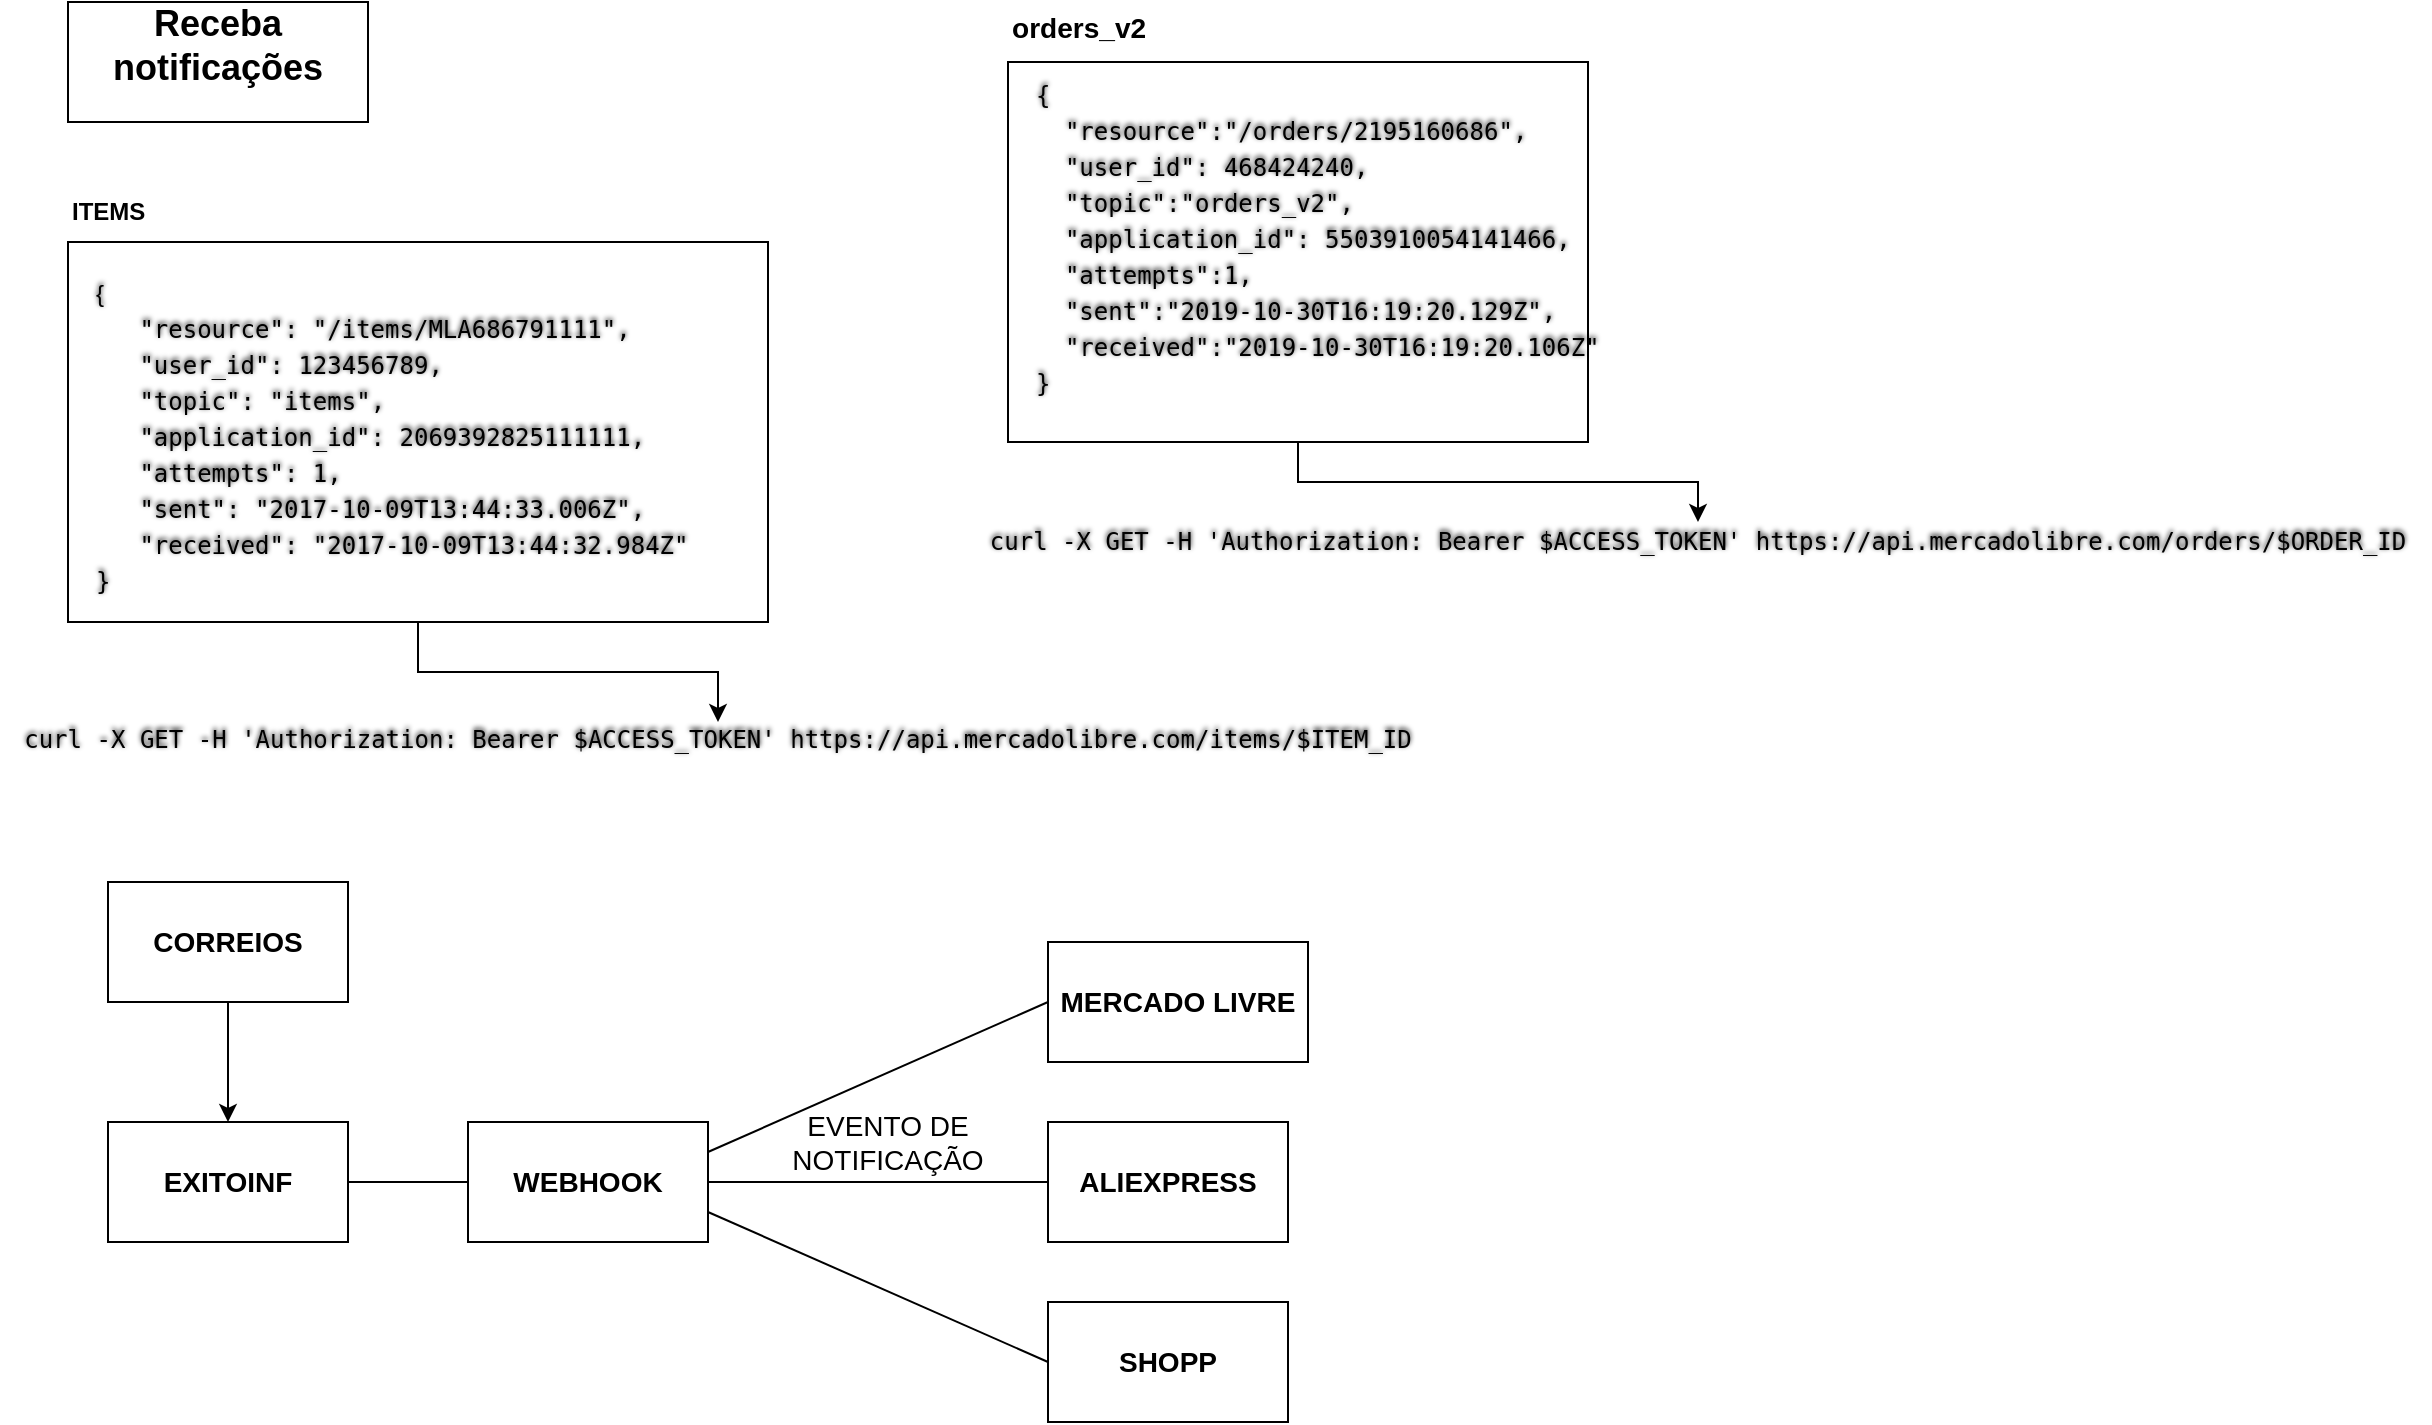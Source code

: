 <mxfile version="17.4.2" type="github"><diagram id="QY8hSy0JVgbYP2YThuza" name="Page-1"><mxGraphModel dx="1689" dy="450" grid="1" gridSize="10" guides="1" tooltips="1" connect="1" arrows="1" fold="1" page="1" pageScale="1" pageWidth="827" pageHeight="1169" math="0" shadow="0"><root><mxCell id="0"/><mxCell id="1" parent="0"/><mxCell id="JlKcYGilHKLKj-nciFxg-1" value="&lt;h2 style=&quot;box-sizing: border-box ; margin-top: -65px ; padding-top: 65px&quot;&gt;Receba notificações&lt;/h2&gt;" style="rounded=0;whiteSpace=wrap;html=1;" parent="1" vertex="1"><mxGeometry x="-780" width="150" height="60" as="geometry"/></mxCell><mxCell id="JlKcYGilHKLKj-nciFxg-7" style="edgeStyle=orthogonalEdgeStyle;rounded=0;orthogonalLoop=1;jettySize=auto;html=1;exitX=0.5;exitY=1;exitDx=0;exitDy=0;entryX=0.5;entryY=0;entryDx=0;entryDy=0;" parent="1" source="JlKcYGilHKLKj-nciFxg-2" target="JlKcYGilHKLKj-nciFxg-5" edge="1"><mxGeometry relative="1" as="geometry"/></mxCell><mxCell id="JlKcYGilHKLKj-nciFxg-2" value="&lt;pre class=&quot; details__code-terminal-json language-javascript&quot; style=&quot;box-sizing: border-box ; max-width: 100% ; overflow: auto ; margin-top: 16px ; margin-bottom: 30px ; max-height: 450px ; overflow-wrap: normal ; border-radius: 3px ; line-height: 1.5 ; text-shadow: rgb(0 , 0 , 0) 0px -0.1em 0.2em ; word-break: normal ; padding: 1em&quot;&gt;&lt;div&gt;&lt;br&gt;&lt;/div&gt;&lt;div&gt;&lt;span style=&quot;font-family: &amp;#34;helvetica&amp;#34; ; white-space: normal&quot;&gt;{&lt;/span&gt;&lt;/div&gt;&lt;span style=&quot;background-image: none ; box-sizing: border-box ; border-radius: 3px ; line-height: 1.5 ; text-shadow: rgb(0 , 0 , 0) 0px -0.1em 0.2em&quot;&gt;   &lt;/span&gt;&lt;span class=&quot;token string&quot; style=&quot;background-image: none ; box-sizing: border-box ; overflow-wrap: normal ; border-radius: 3px ; line-height: 1.5 ; text-shadow: rgb(0 , 0 , 0) 0px -0.1em 0.2em ; word-break: normal&quot;&gt;&quot;resource&quot;&lt;/span&gt;&lt;span class=&quot;token punctuation&quot; style=&quot;background-image: none ; box-sizing: border-box ; overflow-wrap: normal ; border-radius: 3px ; line-height: 1.5 ; text-shadow: rgb(0 , 0 , 0) 0px -0.1em 0.2em ; word-break: normal&quot;&gt;:&lt;/span&gt;&lt;span style=&quot;background-image: none ; box-sizing: border-box ; border-radius: 3px ; line-height: 1.5 ; text-shadow: rgb(0 , 0 , 0) 0px -0.1em 0.2em&quot;&gt; &lt;/span&gt;&lt;span class=&quot;token string&quot; style=&quot;background-image: none ; box-sizing: border-box ; overflow-wrap: normal ; border-radius: 3px ; line-height: 1.5 ; text-shadow: rgb(0 , 0 , 0) 0px -0.1em 0.2em ; word-break: normal&quot;&gt;&quot;/items/MLA686791111&quot;&lt;/span&gt;&lt;span class=&quot;token punctuation&quot; style=&quot;background-image: none ; box-sizing: border-box ; overflow-wrap: normal ; border-radius: 3px ; line-height: 1.5 ; text-shadow: rgb(0 , 0 , 0) 0px -0.1em 0.2em ; word-break: normal&quot;&gt;,&lt;/span&gt;&lt;span style=&quot;background-image: none ; box-sizing: border-box ; border-radius: 3px ; line-height: 1.5 ; text-shadow: rgb(0 , 0 , 0) 0px -0.1em 0.2em&quot;&gt;&lt;br&gt;   &lt;/span&gt;&lt;span class=&quot;token string&quot; style=&quot;background-image: none ; box-sizing: border-box ; overflow-wrap: normal ; border-radius: 3px ; line-height: 1.5 ; text-shadow: rgb(0 , 0 , 0) 0px -0.1em 0.2em ; word-break: normal&quot;&gt;&quot;user_id&quot;&lt;/span&gt;&lt;span class=&quot;token punctuation&quot; style=&quot;background-image: none ; box-sizing: border-box ; overflow-wrap: normal ; border-radius: 3px ; line-height: 1.5 ; text-shadow: rgb(0 , 0 , 0) 0px -0.1em 0.2em ; word-break: normal&quot;&gt;:&lt;/span&gt;&lt;span style=&quot;background-image: none ; box-sizing: border-box ; border-radius: 3px ; line-height: 1.5 ; text-shadow: rgb(0 , 0 , 0) 0px -0.1em 0.2em&quot;&gt; &lt;/span&gt;&lt;span class=&quot;token number&quot; style=&quot;background-image: none ; box-sizing: border-box ; overflow-wrap: normal ; border-radius: 3px ; line-height: 1.5 ; text-shadow: rgb(0 , 0 , 0) 0px -0.1em 0.2em ; word-break: normal&quot;&gt;123456789&lt;/span&gt;&lt;span class=&quot;token punctuation&quot; style=&quot;background-image: none ; box-sizing: border-box ; overflow-wrap: normal ; border-radius: 3px ; line-height: 1.5 ; text-shadow: rgb(0 , 0 , 0) 0px -0.1em 0.2em ; word-break: normal&quot;&gt;,&lt;/span&gt;&lt;span style=&quot;background-image: none ; box-sizing: border-box ; border-radius: 3px ; line-height: 1.5 ; text-shadow: rgb(0 , 0 , 0) 0px -0.1em 0.2em&quot;&gt;&lt;br&gt;   &lt;/span&gt;&lt;span class=&quot;token string&quot; style=&quot;background-image: none ; box-sizing: border-box ; overflow-wrap: normal ; border-radius: 3px ; line-height: 1.5 ; text-shadow: rgb(0 , 0 , 0) 0px -0.1em 0.2em ; word-break: normal&quot;&gt;&quot;topic&quot;&lt;/span&gt;&lt;span class=&quot;token punctuation&quot; style=&quot;background-image: none ; box-sizing: border-box ; overflow-wrap: normal ; border-radius: 3px ; line-height: 1.5 ; text-shadow: rgb(0 , 0 , 0) 0px -0.1em 0.2em ; word-break: normal&quot;&gt;:&lt;/span&gt;&lt;span style=&quot;background-image: none ; box-sizing: border-box ; border-radius: 3px ; line-height: 1.5 ; text-shadow: rgb(0 , 0 , 0) 0px -0.1em 0.2em&quot;&gt; &lt;/span&gt;&lt;span class=&quot;token string&quot; style=&quot;background-image: none ; box-sizing: border-box ; overflow-wrap: normal ; border-radius: 3px ; line-height: 1.5 ; text-shadow: rgb(0 , 0 , 0) 0px -0.1em 0.2em ; word-break: normal&quot;&gt;&quot;items&quot;&lt;/span&gt;&lt;span class=&quot;token punctuation&quot; style=&quot;background-image: none ; box-sizing: border-box ; overflow-wrap: normal ; border-radius: 3px ; line-height: 1.5 ; text-shadow: rgb(0 , 0 , 0) 0px -0.1em 0.2em ; word-break: normal&quot;&gt;,&lt;/span&gt;&lt;span style=&quot;background-image: none ; box-sizing: border-box ; border-radius: 3px ; line-height: 1.5 ; text-shadow: rgb(0 , 0 , 0) 0px -0.1em 0.2em&quot;&gt;&lt;br&gt;   &lt;/span&gt;&lt;span class=&quot;token string&quot; style=&quot;background-image: none ; box-sizing: border-box ; overflow-wrap: normal ; border-radius: 3px ; line-height: 1.5 ; text-shadow: rgb(0 , 0 , 0) 0px -0.1em 0.2em ; word-break: normal&quot;&gt;&quot;application_id&quot;&lt;/span&gt;&lt;span class=&quot;token punctuation&quot; style=&quot;background-image: none ; box-sizing: border-box ; overflow-wrap: normal ; border-radius: 3px ; line-height: 1.5 ; text-shadow: rgb(0 , 0 , 0) 0px -0.1em 0.2em ; word-break: normal&quot;&gt;:&lt;/span&gt;&lt;span style=&quot;background-image: none ; box-sizing: border-box ; border-radius: 3px ; line-height: 1.5 ; text-shadow: rgb(0 , 0 , 0) 0px -0.1em 0.2em&quot;&gt; &lt;/span&gt;&lt;span class=&quot;token number&quot; style=&quot;background-image: none ; box-sizing: border-box ; overflow-wrap: normal ; border-radius: 3px ; line-height: 1.5 ; text-shadow: rgb(0 , 0 , 0) 0px -0.1em 0.2em ; word-break: normal&quot;&gt;2069392825111111&lt;/span&gt;&lt;span class=&quot;token punctuation&quot; style=&quot;background-image: none ; box-sizing: border-box ; overflow-wrap: normal ; border-radius: 3px ; line-height: 1.5 ; text-shadow: rgb(0 , 0 , 0) 0px -0.1em 0.2em ; word-break: normal&quot;&gt;,&lt;/span&gt;&lt;span style=&quot;background-image: none ; box-sizing: border-box ; border-radius: 3px ; line-height: 1.5 ; text-shadow: rgb(0 , 0 , 0) 0px -0.1em 0.2em&quot;&gt;&lt;br&gt;   &lt;/span&gt;&lt;span class=&quot;token string&quot; style=&quot;background-image: none ; box-sizing: border-box ; overflow-wrap: normal ; border-radius: 3px ; line-height: 1.5 ; text-shadow: rgb(0 , 0 , 0) 0px -0.1em 0.2em ; word-break: normal&quot;&gt;&quot;attempts&quot;&lt;/span&gt;&lt;span class=&quot;token punctuation&quot; style=&quot;background-image: none ; box-sizing: border-box ; overflow-wrap: normal ; border-radius: 3px ; line-height: 1.5 ; text-shadow: rgb(0 , 0 , 0) 0px -0.1em 0.2em ; word-break: normal&quot;&gt;:&lt;/span&gt;&lt;span style=&quot;background-image: none ; box-sizing: border-box ; border-radius: 3px ; line-height: 1.5 ; text-shadow: rgb(0 , 0 , 0) 0px -0.1em 0.2em&quot;&gt; &lt;/span&gt;&lt;span class=&quot;token number&quot; style=&quot;background-image: none ; box-sizing: border-box ; overflow-wrap: normal ; border-radius: 3px ; line-height: 1.5 ; text-shadow: rgb(0 , 0 , 0) 0px -0.1em 0.2em ; word-break: normal&quot;&gt;1&lt;/span&gt;&lt;span class=&quot;token punctuation&quot; style=&quot;background-image: none ; box-sizing: border-box ; overflow-wrap: normal ; border-radius: 3px ; line-height: 1.5 ; text-shadow: rgb(0 , 0 , 0) 0px -0.1em 0.2em ; word-break: normal&quot;&gt;,&lt;/span&gt;&lt;span style=&quot;background-image: none ; box-sizing: border-box ; border-radius: 3px ; line-height: 1.5 ; text-shadow: rgb(0 , 0 , 0) 0px -0.1em 0.2em&quot;&gt;&lt;br&gt;   &lt;/span&gt;&lt;span class=&quot;token string&quot; style=&quot;background-image: none ; box-sizing: border-box ; overflow-wrap: normal ; border-radius: 3px ; line-height: 1.5 ; text-shadow: rgb(0 , 0 , 0) 0px -0.1em 0.2em ; word-break: normal&quot;&gt;&quot;sent&quot;&lt;/span&gt;&lt;span class=&quot;token punctuation&quot; style=&quot;background-image: none ; box-sizing: border-box ; overflow-wrap: normal ; border-radius: 3px ; line-height: 1.5 ; text-shadow: rgb(0 , 0 , 0) 0px -0.1em 0.2em ; word-break: normal&quot;&gt;:&lt;/span&gt;&lt;span style=&quot;background-image: none ; box-sizing: border-box ; border-radius: 3px ; line-height: 1.5 ; text-shadow: rgb(0 , 0 , 0) 0px -0.1em 0.2em&quot;&gt; &lt;/span&gt;&lt;span class=&quot;token string&quot; style=&quot;background-image: none ; box-sizing: border-box ; overflow-wrap: normal ; border-radius: 3px ; line-height: 1.5 ; text-shadow: rgb(0 , 0 , 0) 0px -0.1em 0.2em ; word-break: normal&quot;&gt;&quot;2017-10-09T13:44:33.006Z&quot;&lt;/span&gt;&lt;span class=&quot;token punctuation&quot; style=&quot;background-image: none ; box-sizing: border-box ; overflow-wrap: normal ; border-radius: 3px ; line-height: 1.5 ; text-shadow: rgb(0 , 0 , 0) 0px -0.1em 0.2em ; word-break: normal&quot;&gt;,&lt;/span&gt;&lt;span style=&quot;background-image: none ; box-sizing: border-box ; border-radius: 3px ; line-height: 1.5 ; text-shadow: rgb(0 , 0 , 0) 0px -0.1em 0.2em&quot;&gt;&lt;br&gt;   &lt;/span&gt;&lt;span class=&quot;token string&quot; style=&quot;background-image: none ; box-sizing: border-box ; overflow-wrap: normal ; border-radius: 3px ; line-height: 1.5 ; text-shadow: rgb(0 , 0 , 0) 0px -0.1em 0.2em ; word-break: normal&quot;&gt;&quot;received&quot;&lt;/span&gt;&lt;span class=&quot;token punctuation&quot; style=&quot;background-image: none ; box-sizing: border-box ; overflow-wrap: normal ; border-radius: 3px ; line-height: 1.5 ; text-shadow: rgb(0 , 0 , 0) 0px -0.1em 0.2em ; word-break: normal&quot;&gt;:&lt;/span&gt;&lt;span style=&quot;background-image: none ; box-sizing: border-box ; border-radius: 3px ; line-height: 1.5 ; text-shadow: rgb(0 , 0 , 0) 0px -0.1em 0.2em&quot;&gt; &lt;/span&gt;&lt;span class=&quot;token string&quot; style=&quot;background-image: none ; box-sizing: border-box ; overflow-wrap: normal ; border-radius: 3px ; line-height: 1.5 ; text-shadow: rgb(0 , 0 , 0) 0px -0.1em 0.2em ; word-break: normal&quot;&gt;&quot;2017-10-09T13:44:32.984Z&quot;&lt;/span&gt;&lt;span style=&quot;background-image: none ; box-sizing: border-box ; border-radius: 3px ; line-height: 1.5 ; text-shadow: rgb(0 , 0 , 0) 0px -0.1em 0.2em&quot;&gt;&lt;br&gt;&lt;/span&gt;&lt;span class=&quot;token punctuation&quot; style=&quot;background-image: none ; box-sizing: border-box ; overflow-wrap: normal ; border-radius: 3px ; line-height: 1.5 ; text-shadow: rgb(0 , 0 , 0) 0px -0.1em 0.2em ; word-break: normal&quot;&gt;}&lt;/span&gt;&lt;/pre&gt;" style="rounded=0;whiteSpace=wrap;html=1;align=left;" parent="1" vertex="1"><mxGeometry x="-780" y="120" width="350" height="190" as="geometry"/></mxCell><mxCell id="JlKcYGilHKLKj-nciFxg-5" value="&lt;pre class=&quot; details__code-terminal-json language-javascript&quot; style=&quot;box-sizing: border-box ; max-width: 100% ; overflow: auto ; margin-top: 16px ; margin-bottom: 30px ; max-height: 450px ; overflow-wrap: normal ; border-radius: 3px ; line-height: 1.5 ; text-shadow: rgb(0 , 0 , 0) 0px -0.1em 0.2em ; word-break: normal ; padding: 1em&quot;&gt;&lt;span style=&quot;background-image: none ; box-sizing: border-box ; border-radius: 3px ; line-height: 1.5 ; text-shadow: rgb(0 , 0 , 0) 0px -0.1em 0.2em&quot;&gt;curl &lt;/span&gt;&lt;span class=&quot;token operator&quot; style=&quot;background-image: none ; box-sizing: border-box ; overflow-wrap: normal ; border-radius: 3px ; line-height: 1.5 ; text-shadow: rgb(0 , 0 , 0) 0px -0.1em 0.2em ; word-break: normal&quot;&gt;-&lt;/span&gt;&lt;span class=&quot;token constant&quot; style=&quot;background-image: none ; box-sizing: border-box ; overflow-wrap: normal ; border-radius: 3px ; line-height: 1.5 ; text-shadow: rgb(0 , 0 , 0) 0px -0.1em 0.2em ; word-break: normal&quot;&gt;X&lt;/span&gt;&lt;span style=&quot;background-image: none ; box-sizing: border-box ; border-radius: 3px ; line-height: 1.5 ; text-shadow: rgb(0 , 0 , 0) 0px -0.1em 0.2em&quot;&gt; &lt;/span&gt;&lt;span class=&quot;token constant&quot; style=&quot;background-image: none ; box-sizing: border-box ; overflow-wrap: normal ; border-radius: 3px ; line-height: 1.5 ; text-shadow: rgb(0 , 0 , 0) 0px -0.1em 0.2em ; word-break: normal&quot;&gt;GET&lt;/span&gt;&lt;span style=&quot;background-image: none ; box-sizing: border-box ; border-radius: 3px ; line-height: 1.5 ; text-shadow: rgb(0 , 0 , 0) 0px -0.1em 0.2em&quot;&gt; &lt;/span&gt;&lt;span class=&quot;token operator&quot; style=&quot;background-image: none ; box-sizing: border-box ; overflow-wrap: normal ; border-radius: 3px ; line-height: 1.5 ; text-shadow: rgb(0 , 0 , 0) 0px -0.1em 0.2em ; word-break: normal&quot;&gt;-&lt;/span&gt;&lt;span class=&quot;token constant&quot; style=&quot;background-image: none ; box-sizing: border-box ; overflow-wrap: normal ; border-radius: 3px ; line-height: 1.5 ; text-shadow: rgb(0 , 0 , 0) 0px -0.1em 0.2em ; word-break: normal&quot;&gt;H&lt;/span&gt;&lt;span style=&quot;background-image: none ; box-sizing: border-box ; border-radius: 3px ; line-height: 1.5 ; text-shadow: rgb(0 , 0 , 0) 0px -0.1em 0.2em&quot;&gt; &lt;/span&gt;&lt;span class=&quot;token string&quot; style=&quot;background-image: none ; box-sizing: border-box ; overflow-wrap: normal ; border-radius: 3px ; line-height: 1.5 ; text-shadow: rgb(0 , 0 , 0) 0px -0.1em 0.2em ; word-break: normal&quot;&gt;'Authorization: Bearer $ACCESS_TOKEN'&lt;/span&gt;&lt;span style=&quot;background-image: none ; box-sizing: border-box ; border-radius: 3px ; line-height: 1.5 ; text-shadow: rgb(0 , 0 , 0) 0px -0.1em 0.2em&quot;&gt; https&lt;/span&gt;&lt;span class=&quot;token punctuation&quot; style=&quot;background-image: none ; box-sizing: border-box ; overflow-wrap: normal ; border-radius: 3px ; line-height: 1.5 ; text-shadow: rgb(0 , 0 , 0) 0px -0.1em 0.2em ; word-break: normal&quot;&gt;:&lt;/span&gt;&lt;span class=&quot;token operator&quot; style=&quot;background-image: none ; box-sizing: border-box ; overflow-wrap: normal ; border-radius: 3px ; line-height: 1.5 ; text-shadow: rgb(0 , 0 , 0) 0px -0.1em 0.2em ; word-break: normal&quot;&gt;/&lt;/span&gt;&lt;span class=&quot;token operator&quot; style=&quot;background-image: none ; box-sizing: border-box ; overflow-wrap: normal ; border-radius: 3px ; line-height: 1.5 ; text-shadow: rgb(0 , 0 , 0) 0px -0.1em 0.2em ; word-break: normal&quot;&gt;/&lt;/span&gt;&lt;span style=&quot;background-image: none ; box-sizing: border-box ; border-radius: 3px ; line-height: 1.5 ; text-shadow: rgb(0 , 0 , 0) 0px -0.1em 0.2em&quot;&gt;api&lt;/span&gt;&lt;span class=&quot;token punctuation&quot; style=&quot;background-image: none ; box-sizing: border-box ; overflow-wrap: normal ; border-radius: 3px ; line-height: 1.5 ; text-shadow: rgb(0 , 0 , 0) 0px -0.1em 0.2em ; word-break: normal&quot;&gt;.&lt;/span&gt;&lt;span style=&quot;background-image: none ; box-sizing: border-box ; border-radius: 3px ; line-height: 1.5 ; text-shadow: rgb(0 , 0 , 0) 0px -0.1em 0.2em&quot;&gt;mercadolibre&lt;/span&gt;&lt;span class=&quot;token punctuation&quot; style=&quot;background-image: none ; box-sizing: border-box ; overflow-wrap: normal ; border-radius: 3px ; line-height: 1.5 ; text-shadow: rgb(0 , 0 , 0) 0px -0.1em 0.2em ; word-break: normal&quot;&gt;.&lt;/span&gt;&lt;span style=&quot;background-image: none ; box-sizing: border-box ; border-radius: 3px ; line-height: 1.5 ; text-shadow: rgb(0 , 0 , 0) 0px -0.1em 0.2em&quot;&gt;com&lt;/span&gt;&lt;span class=&quot;token operator&quot; style=&quot;background-image: none ; box-sizing: border-box ; overflow-wrap: normal ; border-radius: 3px ; line-height: 1.5 ; text-shadow: rgb(0 , 0 , 0) 0px -0.1em 0.2em ; word-break: normal&quot;&gt;/&lt;/span&gt;&lt;span style=&quot;background-image: none ; box-sizing: border-box ; border-radius: 3px ; line-height: 1.5 ; text-shadow: rgb(0 , 0 , 0) 0px -0.1em 0.2em&quot;&gt;items&lt;/span&gt;&lt;span class=&quot;token operator&quot; style=&quot;background-image: none ; box-sizing: border-box ; overflow-wrap: normal ; border-radius: 3px ; line-height: 1.5 ; text-shadow: rgb(0 , 0 , 0) 0px -0.1em 0.2em ; word-break: normal&quot;&gt;/&lt;/span&gt;&lt;span style=&quot;background-image: none ; box-sizing: border-box ; border-radius: 3px ; line-height: 1.5 ; text-shadow: rgb(0 , 0 , 0) 0px -0.1em 0.2em&quot;&gt;$&lt;/span&gt;&lt;span class=&quot;token constant&quot; style=&quot;background-image: none ; box-sizing: border-box ; overflow-wrap: normal ; border-radius: 3px ; line-height: 1.5 ; text-shadow: rgb(0 , 0 , 0) 0px -0.1em 0.2em ; word-break: normal&quot;&gt;ITEM_ID&lt;/span&gt;&lt;/pre&gt;" style="text;html=1;strokeColor=none;fillColor=none;align=center;verticalAlign=middle;whiteSpace=wrap;rounded=0;" parent="1" vertex="1"><mxGeometry x="-780" y="360" width="650" height="30" as="geometry"/></mxCell><mxCell id="JlKcYGilHKLKj-nciFxg-12" style="edgeStyle=orthogonalEdgeStyle;rounded=0;orthogonalLoop=1;jettySize=auto;html=1;exitX=0.5;exitY=1;exitDx=0;exitDy=0;entryX=0.5;entryY=0;entryDx=0;entryDy=0;" parent="1" source="JlKcYGilHKLKj-nciFxg-8" target="JlKcYGilHKLKj-nciFxg-11" edge="1"><mxGeometry relative="1" as="geometry"/></mxCell><mxCell id="JlKcYGilHKLKj-nciFxg-8" value="&lt;pre class=&quot; details__code-terminal-json language-javascript&quot; style=&quot;box-sizing: border-box ; max-width: 100% ; overflow: auto ; margin-top: 16px ; margin-bottom: 30px ; max-height: 450px ; overflow-wrap: normal ; border-radius: 3px ; line-height: 1.5 ; text-shadow: rgb(0 , 0 , 0) 0px -0.1em 0.2em ; word-break: normal ; padding: 1em&quot;&gt;&lt;span class=&quot;token punctuation&quot; style=&quot;background-image: none ; box-sizing: border-box ; overflow-wrap: normal ; border-radius: 3px ; line-height: 1.5 ; text-shadow: rgb(0 , 0 , 0) 0px -0.1em 0.2em ; word-break: normal&quot;&gt;{&lt;/span&gt;&lt;span style=&quot;background-image: none ; box-sizing: border-box ; border-radius: 3px ; line-height: 1.5 ; text-shadow: rgb(0 , 0 , 0) 0px -0.1em 0.2em&quot;&gt;&lt;br/&gt;  &lt;/span&gt;&lt;span class=&quot;token string&quot; style=&quot;background-image: none ; box-sizing: border-box ; overflow-wrap: normal ; border-radius: 3px ; line-height: 1.5 ; text-shadow: rgb(0 , 0 , 0) 0px -0.1em 0.2em ; word-break: normal&quot;&gt;&quot;resource&quot;&lt;/span&gt;&lt;span class=&quot;token punctuation&quot; style=&quot;background-image: none ; box-sizing: border-box ; overflow-wrap: normal ; border-radius: 3px ; line-height: 1.5 ; text-shadow: rgb(0 , 0 , 0) 0px -0.1em 0.2em ; word-break: normal&quot;&gt;:&lt;/span&gt;&lt;span class=&quot;token string&quot; style=&quot;background-image: none ; box-sizing: border-box ; overflow-wrap: normal ; border-radius: 3px ; line-height: 1.5 ; text-shadow: rgb(0 , 0 , 0) 0px -0.1em 0.2em ; word-break: normal&quot;&gt;&quot;/orders/2195160686&quot;&lt;/span&gt;&lt;span class=&quot;token punctuation&quot; style=&quot;background-image: none ; box-sizing: border-box ; overflow-wrap: normal ; border-radius: 3px ; line-height: 1.5 ; text-shadow: rgb(0 , 0 , 0) 0px -0.1em 0.2em ; word-break: normal&quot;&gt;,&lt;/span&gt;&lt;span style=&quot;background-image: none ; box-sizing: border-box ; border-radius: 3px ; line-height: 1.5 ; text-shadow: rgb(0 , 0 , 0) 0px -0.1em 0.2em&quot;&gt;&lt;br/&gt;  &lt;/span&gt;&lt;span class=&quot;token string&quot; style=&quot;background-image: none ; box-sizing: border-box ; overflow-wrap: normal ; border-radius: 3px ; line-height: 1.5 ; text-shadow: rgb(0 , 0 , 0) 0px -0.1em 0.2em ; word-break: normal&quot;&gt;&quot;user_id&quot;&lt;/span&gt;&lt;span class=&quot;token punctuation&quot; style=&quot;background-image: none ; box-sizing: border-box ; overflow-wrap: normal ; border-radius: 3px ; line-height: 1.5 ; text-shadow: rgb(0 , 0 , 0) 0px -0.1em 0.2em ; word-break: normal&quot;&gt;:&lt;/span&gt;&lt;span style=&quot;background-image: none ; box-sizing: border-box ; border-radius: 3px ; line-height: 1.5 ; text-shadow: rgb(0 , 0 , 0) 0px -0.1em 0.2em&quot;&gt; &lt;/span&gt;&lt;span class=&quot;token number&quot; style=&quot;background-image: none ; box-sizing: border-box ; overflow-wrap: normal ; border-radius: 3px ; line-height: 1.5 ; text-shadow: rgb(0 , 0 , 0) 0px -0.1em 0.2em ; word-break: normal&quot;&gt;468424240&lt;/span&gt;&lt;span class=&quot;token punctuation&quot; style=&quot;background-image: none ; box-sizing: border-box ; overflow-wrap: normal ; border-radius: 3px ; line-height: 1.5 ; text-shadow: rgb(0 , 0 , 0) 0px -0.1em 0.2em ; word-break: normal&quot;&gt;,&lt;/span&gt;&lt;span style=&quot;background-image: none ; box-sizing: border-box ; border-radius: 3px ; line-height: 1.5 ; text-shadow: rgb(0 , 0 , 0) 0px -0.1em 0.2em&quot;&gt;&lt;br/&gt;  &lt;/span&gt;&lt;span class=&quot;token string&quot; style=&quot;background-image: none ; box-sizing: border-box ; overflow-wrap: normal ; border-radius: 3px ; line-height: 1.5 ; text-shadow: rgb(0 , 0 , 0) 0px -0.1em 0.2em ; word-break: normal&quot;&gt;&quot;topic&quot;&lt;/span&gt;&lt;span class=&quot;token punctuation&quot; style=&quot;background-image: none ; box-sizing: border-box ; overflow-wrap: normal ; border-radius: 3px ; line-height: 1.5 ; text-shadow: rgb(0 , 0 , 0) 0px -0.1em 0.2em ; word-break: normal&quot;&gt;:&lt;/span&gt;&lt;span class=&quot;token string&quot; style=&quot;background-image: none ; box-sizing: border-box ; overflow-wrap: normal ; border-radius: 3px ; line-height: 1.5 ; text-shadow: rgb(0 , 0 , 0) 0px -0.1em 0.2em ; word-break: normal&quot;&gt;&quot;orders_v2&quot;&lt;/span&gt;&lt;span class=&quot;token punctuation&quot; style=&quot;background-image: none ; box-sizing: border-box ; overflow-wrap: normal ; border-radius: 3px ; line-height: 1.5 ; text-shadow: rgb(0 , 0 , 0) 0px -0.1em 0.2em ; word-break: normal&quot;&gt;,&lt;/span&gt;&lt;span style=&quot;background-image: none ; box-sizing: border-box ; border-radius: 3px ; line-height: 1.5 ; text-shadow: rgb(0 , 0 , 0) 0px -0.1em 0.2em&quot;&gt;&lt;br/&gt;  &lt;/span&gt;&lt;span class=&quot;token string&quot; style=&quot;background-image: none ; box-sizing: border-box ; overflow-wrap: normal ; border-radius: 3px ; line-height: 1.5 ; text-shadow: rgb(0 , 0 , 0) 0px -0.1em 0.2em ; word-break: normal&quot;&gt;&quot;application_id&quot;&lt;/span&gt;&lt;span class=&quot;token punctuation&quot; style=&quot;background-image: none ; box-sizing: border-box ; overflow-wrap: normal ; border-radius: 3px ; line-height: 1.5 ; text-shadow: rgb(0 , 0 , 0) 0px -0.1em 0.2em ; word-break: normal&quot;&gt;:&lt;/span&gt;&lt;span style=&quot;background-image: none ; box-sizing: border-box ; border-radius: 3px ; line-height: 1.5 ; text-shadow: rgb(0 , 0 , 0) 0px -0.1em 0.2em&quot;&gt; &lt;/span&gt;&lt;span class=&quot;token number&quot; style=&quot;background-image: none ; box-sizing: border-box ; overflow-wrap: normal ; border-radius: 3px ; line-height: 1.5 ; text-shadow: rgb(0 , 0 , 0) 0px -0.1em 0.2em ; word-break: normal&quot;&gt;5503910054141466&lt;/span&gt;&lt;span class=&quot;token punctuation&quot; style=&quot;background-image: none ; box-sizing: border-box ; overflow-wrap: normal ; border-radius: 3px ; line-height: 1.5 ; text-shadow: rgb(0 , 0 , 0) 0px -0.1em 0.2em ; word-break: normal&quot;&gt;,&lt;/span&gt;&lt;span style=&quot;background-image: none ; box-sizing: border-box ; border-radius: 3px ; line-height: 1.5 ; text-shadow: rgb(0 , 0 , 0) 0px -0.1em 0.2em&quot;&gt;&lt;br/&gt;  &lt;/span&gt;&lt;span class=&quot;token string&quot; style=&quot;background-image: none ; box-sizing: border-box ; overflow-wrap: normal ; border-radius: 3px ; line-height: 1.5 ; text-shadow: rgb(0 , 0 , 0) 0px -0.1em 0.2em ; word-break: normal&quot;&gt;&quot;attempts&quot;&lt;/span&gt;&lt;span class=&quot;token punctuation&quot; style=&quot;background-image: none ; box-sizing: border-box ; overflow-wrap: normal ; border-radius: 3px ; line-height: 1.5 ; text-shadow: rgb(0 , 0 , 0) 0px -0.1em 0.2em ; word-break: normal&quot;&gt;:&lt;/span&gt;&lt;span class=&quot;token number&quot; style=&quot;background-image: none ; box-sizing: border-box ; overflow-wrap: normal ; border-radius: 3px ; line-height: 1.5 ; text-shadow: rgb(0 , 0 , 0) 0px -0.1em 0.2em ; word-break: normal&quot;&gt;1&lt;/span&gt;&lt;span class=&quot;token punctuation&quot; style=&quot;background-image: none ; box-sizing: border-box ; overflow-wrap: normal ; border-radius: 3px ; line-height: 1.5 ; text-shadow: rgb(0 , 0 , 0) 0px -0.1em 0.2em ; word-break: normal&quot;&gt;,&lt;/span&gt;&lt;span style=&quot;background-image: none ; box-sizing: border-box ; border-radius: 3px ; line-height: 1.5 ; text-shadow: rgb(0 , 0 , 0) 0px -0.1em 0.2em&quot;&gt;&lt;br/&gt;  &lt;/span&gt;&lt;span class=&quot;token string&quot; style=&quot;background-image: none ; box-sizing: border-box ; overflow-wrap: normal ; border-radius: 3px ; line-height: 1.5 ; text-shadow: rgb(0 , 0 , 0) 0px -0.1em 0.2em ; word-break: normal&quot;&gt;&quot;sent&quot;&lt;/span&gt;&lt;span class=&quot;token punctuation&quot; style=&quot;background-image: none ; box-sizing: border-box ; overflow-wrap: normal ; border-radius: 3px ; line-height: 1.5 ; text-shadow: rgb(0 , 0 , 0) 0px -0.1em 0.2em ; word-break: normal&quot;&gt;:&lt;/span&gt;&lt;span class=&quot;token string&quot; style=&quot;background-image: none ; box-sizing: border-box ; overflow-wrap: normal ; border-radius: 3px ; line-height: 1.5 ; text-shadow: rgb(0 , 0 , 0) 0px -0.1em 0.2em ; word-break: normal&quot;&gt;&quot;2019-10-30T16:19:20.129Z&quot;&lt;/span&gt;&lt;span class=&quot;token punctuation&quot; style=&quot;background-image: none ; box-sizing: border-box ; overflow-wrap: normal ; border-radius: 3px ; line-height: 1.5 ; text-shadow: rgb(0 , 0 , 0) 0px -0.1em 0.2em ; word-break: normal&quot;&gt;,&lt;/span&gt;&lt;span style=&quot;background-image: none ; box-sizing: border-box ; border-radius: 3px ; line-height: 1.5 ; text-shadow: rgb(0 , 0 , 0) 0px -0.1em 0.2em&quot;&gt;&lt;br/&gt;  &lt;/span&gt;&lt;span class=&quot;token string&quot; style=&quot;background-image: none ; box-sizing: border-box ; overflow-wrap: normal ; border-radius: 3px ; line-height: 1.5 ; text-shadow: rgb(0 , 0 , 0) 0px -0.1em 0.2em ; word-break: normal&quot;&gt;&quot;received&quot;&lt;/span&gt;&lt;span class=&quot;token punctuation&quot; style=&quot;background-image: none ; box-sizing: border-box ; overflow-wrap: normal ; border-radius: 3px ; line-height: 1.5 ; text-shadow: rgb(0 , 0 , 0) 0px -0.1em 0.2em ; word-break: normal&quot;&gt;:&lt;/span&gt;&lt;span class=&quot;token string&quot; style=&quot;background-image: none ; box-sizing: border-box ; overflow-wrap: normal ; border-radius: 3px ; line-height: 1.5 ; text-shadow: rgb(0 , 0 , 0) 0px -0.1em 0.2em ; word-break: normal&quot;&gt;&quot;2019-10-30T16:19:20.106Z&quot;&lt;/span&gt;&lt;span style=&quot;background-image: none ; box-sizing: border-box ; border-radius: 3px ; line-height: 1.5 ; text-shadow: rgb(0 , 0 , 0) 0px -0.1em 0.2em&quot;&gt;&lt;br/&gt;&lt;/span&gt;&lt;span class=&quot;token punctuation&quot; style=&quot;background-image: none ; box-sizing: border-box ; overflow-wrap: normal ; border-radius: 3px ; line-height: 1.5 ; text-shadow: rgb(0 , 0 , 0) 0px -0.1em 0.2em ; word-break: normal&quot;&gt;}&lt;/span&gt;&lt;/pre&gt;" style="rounded=0;whiteSpace=wrap;html=1;align=left;" parent="1" vertex="1"><mxGeometry x="-310" y="30" width="290" height="190" as="geometry"/></mxCell><mxCell id="JlKcYGilHKLKj-nciFxg-9" value="&lt;h3 id=&quot;orders_v2&quot; style=&quot;box-sizing: border-box ; margin-top: -65px ; padding-top: 65px&quot;&gt;orders_v2&lt;/h3&gt;" style="text;html=1;strokeColor=none;fillColor=none;align=left;verticalAlign=middle;whiteSpace=wrap;rounded=0;" parent="1" vertex="1"><mxGeometry x="-310" y="10" width="80" height="20" as="geometry"/></mxCell><mxCell id="JlKcYGilHKLKj-nciFxg-10" value="&lt;span&gt;&lt;b&gt;ITEMS&lt;/b&gt;&lt;/span&gt;" style="text;html=1;strokeColor=none;fillColor=none;align=left;verticalAlign=middle;whiteSpace=wrap;rounded=0;" parent="1" vertex="1"><mxGeometry x="-780" y="90" width="60" height="30" as="geometry"/></mxCell><mxCell id="JlKcYGilHKLKj-nciFxg-11" value="&lt;pre class=&quot; details__code-terminal-json language-javascript&quot; style=&quot;text-align: left ; box-sizing: border-box ; max-width: 100% ; overflow: auto ; margin-top: 16px ; margin-bottom: 30px ; max-height: 450px ; overflow-wrap: normal ; border-radius: 3px ; line-height: 1.5 ; text-shadow: rgb(0 , 0 , 0) 0px -0.1em 0.2em ; word-break: normal ; padding: 1em&quot;&gt;&lt;span style=&quot;background-image: none ; box-sizing: border-box ; border-radius: 3px ; line-height: 1.5 ; text-shadow: rgb(0 , 0 , 0) 0px -0.1em 0.2em&quot;&gt;curl &lt;/span&gt;&lt;span class=&quot;token operator&quot; style=&quot;background-image: none ; box-sizing: border-box ; overflow-wrap: normal ; border-radius: 3px ; line-height: 1.5 ; text-shadow: rgb(0 , 0 , 0) 0px -0.1em 0.2em ; word-break: normal&quot;&gt;-&lt;/span&gt;&lt;span class=&quot;token constant&quot; style=&quot;background-image: none ; box-sizing: border-box ; overflow-wrap: normal ; border-radius: 3px ; line-height: 1.5 ; text-shadow: rgb(0 , 0 , 0) 0px -0.1em 0.2em ; word-break: normal&quot;&gt;X&lt;/span&gt;&lt;span style=&quot;background-image: none ; box-sizing: border-box ; border-radius: 3px ; line-height: 1.5 ; text-shadow: rgb(0 , 0 , 0) 0px -0.1em 0.2em&quot;&gt; &lt;/span&gt;&lt;span class=&quot;token constant&quot; style=&quot;background-image: none ; box-sizing: border-box ; overflow-wrap: normal ; border-radius: 3px ; line-height: 1.5 ; text-shadow: rgb(0 , 0 , 0) 0px -0.1em 0.2em ; word-break: normal&quot;&gt;GET&lt;/span&gt;&lt;span style=&quot;background-image: none ; box-sizing: border-box ; border-radius: 3px ; line-height: 1.5 ; text-shadow: rgb(0 , 0 , 0) 0px -0.1em 0.2em&quot;&gt; &lt;/span&gt;&lt;span class=&quot;token operator&quot; style=&quot;background-image: none ; box-sizing: border-box ; overflow-wrap: normal ; border-radius: 3px ; line-height: 1.5 ; text-shadow: rgb(0 , 0 , 0) 0px -0.1em 0.2em ; word-break: normal&quot;&gt;-&lt;/span&gt;&lt;span class=&quot;token constant&quot; style=&quot;background-image: none ; box-sizing: border-box ; overflow-wrap: normal ; border-radius: 3px ; line-height: 1.5 ; text-shadow: rgb(0 , 0 , 0) 0px -0.1em 0.2em ; word-break: normal&quot;&gt;H&lt;/span&gt;&lt;span style=&quot;background-image: none ; box-sizing: border-box ; border-radius: 3px ; line-height: 1.5 ; text-shadow: rgb(0 , 0 , 0) 0px -0.1em 0.2em&quot;&gt; &lt;/span&gt;&lt;span class=&quot;token string&quot; style=&quot;background-image: none ; box-sizing: border-box ; overflow-wrap: normal ; border-radius: 3px ; line-height: 1.5 ; text-shadow: rgb(0 , 0 , 0) 0px -0.1em 0.2em ; word-break: normal&quot;&gt;'Authorization: Bearer $ACCESS_TOKEN'&lt;/span&gt;&lt;span style=&quot;background-image: none ; box-sizing: border-box ; border-radius: 3px ; line-height: 1.5 ; text-shadow: rgb(0 , 0 , 0) 0px -0.1em 0.2em&quot;&gt; https&lt;/span&gt;&lt;span class=&quot;token punctuation&quot; style=&quot;background-image: none ; box-sizing: border-box ; overflow-wrap: normal ; border-radius: 3px ; line-height: 1.5 ; text-shadow: rgb(0 , 0 , 0) 0px -0.1em 0.2em ; word-break: normal&quot;&gt;:&lt;/span&gt;&lt;span class=&quot;token operator&quot; style=&quot;background-image: none ; box-sizing: border-box ; overflow-wrap: normal ; border-radius: 3px ; line-height: 1.5 ; text-shadow: rgb(0 , 0 , 0) 0px -0.1em 0.2em ; word-break: normal&quot;&gt;/&lt;/span&gt;&lt;span class=&quot;token operator&quot; style=&quot;background-image: none ; box-sizing: border-box ; overflow-wrap: normal ; border-radius: 3px ; line-height: 1.5 ; text-shadow: rgb(0 , 0 , 0) 0px -0.1em 0.2em ; word-break: normal&quot;&gt;/&lt;/span&gt;&lt;span style=&quot;background-image: none ; box-sizing: border-box ; border-radius: 3px ; line-height: 1.5 ; text-shadow: rgb(0 , 0 , 0) 0px -0.1em 0.2em&quot;&gt;api&lt;/span&gt;&lt;span class=&quot;token punctuation&quot; style=&quot;background-image: none ; box-sizing: border-box ; overflow-wrap: normal ; border-radius: 3px ; line-height: 1.5 ; text-shadow: rgb(0 , 0 , 0) 0px -0.1em 0.2em ; word-break: normal&quot;&gt;.&lt;/span&gt;&lt;span style=&quot;background-image: none ; box-sizing: border-box ; border-radius: 3px ; line-height: 1.5 ; text-shadow: rgb(0 , 0 , 0) 0px -0.1em 0.2em&quot;&gt;mercadolibre&lt;/span&gt;&lt;span class=&quot;token punctuation&quot; style=&quot;background-image: none ; box-sizing: border-box ; overflow-wrap: normal ; border-radius: 3px ; line-height: 1.5 ; text-shadow: rgb(0 , 0 , 0) 0px -0.1em 0.2em ; word-break: normal&quot;&gt;.&lt;/span&gt;&lt;span style=&quot;background-image: none ; box-sizing: border-box ; border-radius: 3px ; line-height: 1.5 ; text-shadow: rgb(0 , 0 , 0) 0px -0.1em 0.2em&quot;&gt;com&lt;/span&gt;&lt;span class=&quot;token operator&quot; style=&quot;background-image: none ; box-sizing: border-box ; overflow-wrap: normal ; border-radius: 3px ; line-height: 1.5 ; text-shadow: rgb(0 , 0 , 0) 0px -0.1em 0.2em ; word-break: normal&quot;&gt;/&lt;/span&gt;&lt;span style=&quot;background-image: none ; box-sizing: border-box ; border-radius: 3px ; line-height: 1.5 ; text-shadow: rgb(0 , 0 , 0) 0px -0.1em 0.2em&quot;&gt;orders&lt;/span&gt;&lt;span class=&quot;token operator&quot; style=&quot;background-image: none ; box-sizing: border-box ; overflow-wrap: normal ; border-radius: 3px ; line-height: 1.5 ; text-shadow: rgb(0 , 0 , 0) 0px -0.1em 0.2em ; word-break: normal&quot;&gt;/&lt;/span&gt;&lt;span style=&quot;background-image: none ; box-sizing: border-box ; border-radius: 3px ; line-height: 1.5 ; text-shadow: rgb(0 , 0 , 0) 0px -0.1em 0.2em&quot;&gt;$&lt;/span&gt;&lt;span class=&quot;token constant&quot; style=&quot;background-image: none ; box-sizing: border-box ; overflow-wrap: normal ; border-radius: 3px ; line-height: 1.5 ; text-shadow: rgb(0 , 0 , 0) 0px -0.1em 0.2em ; word-break: normal&quot;&gt;ORDER_ID&lt;/span&gt;&lt;/pre&gt;&lt;div style=&quot;text-align: left&quot;&gt;&lt;code class=&quot; language-javascript&quot; style=&quot;box-sizing: border-box ; overflow-wrap: normal ; background: none ; border-radius: 3px ; font-family: &amp;#34;consolas&amp;#34; , &amp;#34;monaco&amp;#34; , &amp;#34;andale mono&amp;#34; , &amp;#34;ubuntu mono&amp;#34; , monospace ; line-height: 1.5 ; text-shadow: rgb(0 , 0 , 0) 0px -0.1em 0.2em ; word-break: normal ; word-spacing: normal&quot;&gt;&lt;span class=&quot;token constant&quot; style=&quot;box-sizing: border-box ; color: rgb(228 , 24 , 92)&quot;&gt;&lt;br&gt;&lt;/span&gt;&lt;/code&gt;&lt;/div&gt;" style="text;html=1;strokeColor=none;fillColor=none;align=center;verticalAlign=middle;whiteSpace=wrap;rounded=0;" parent="1" vertex="1"><mxGeometry x="-310" y="260" width="690" height="50" as="geometry"/></mxCell><mxCell id="U7Q0iTJeXvWdPwnpYMWT-5" style="edgeStyle=orthogonalEdgeStyle;rounded=0;orthogonalLoop=1;jettySize=auto;html=1;exitX=0.5;exitY=1;exitDx=0;exitDy=0;entryX=0.5;entryY=0;entryDx=0;entryDy=0;fontSize=14;" parent="1" source="U7Q0iTJeXvWdPwnpYMWT-1" target="U7Q0iTJeXvWdPwnpYMWT-2" edge="1"><mxGeometry relative="1" as="geometry"/></mxCell><mxCell id="U7Q0iTJeXvWdPwnpYMWT-1" value="CORREIOS" style="rounded=0;whiteSpace=wrap;html=1;fontStyle=1;fontSize=14;" parent="1" vertex="1"><mxGeometry x="-760" y="440" width="120" height="60" as="geometry"/></mxCell><mxCell id="U7Q0iTJeXvWdPwnpYMWT-2" value="EXITOINF" style="rounded=0;whiteSpace=wrap;html=1;fontSize=14;fontStyle=1" parent="1" vertex="1"><mxGeometry x="-760" y="560" width="120" height="60" as="geometry"/></mxCell><mxCell id="U7Q0iTJeXvWdPwnpYMWT-3" value="SHOPP" style="rounded=0;whiteSpace=wrap;html=1;fontSize=14;fontStyle=1" parent="1" vertex="1"><mxGeometry x="-290" y="650" width="120" height="60" as="geometry"/></mxCell><mxCell id="U7Q0iTJeXvWdPwnpYMWT-4" value="MERCADO LIVRE" style="rounded=0;whiteSpace=wrap;html=1;fontSize=14;fontStyle=1" parent="1" vertex="1"><mxGeometry x="-290" y="470" width="130" height="60" as="geometry"/></mxCell><mxCell id="U7Q0iTJeXvWdPwnpYMWT-8" value="ALIEXPRESS" style="rounded=0;whiteSpace=wrap;html=1;fontSize=14;fontStyle=1" parent="1" vertex="1"><mxGeometry x="-290" y="560" width="120" height="60" as="geometry"/></mxCell><mxCell id="U7Q0iTJeXvWdPwnpYMWT-10" value="EVENTO DE NOTIFICAÇÃO" style="text;html=1;strokeColor=none;fillColor=none;align=center;verticalAlign=middle;whiteSpace=wrap;rounded=0;fontSize=14;" parent="1" vertex="1"><mxGeometry x="-450" y="555" width="160" height="30" as="geometry"/></mxCell><mxCell id="U7Q0iTJeXvWdPwnpYMWT-24" value="" style="endArrow=none;html=1;rounded=0;fontSize=14;exitX=1;exitY=0.25;exitDx=0;exitDy=0;entryX=0;entryY=0.5;entryDx=0;entryDy=0;" parent="1" source="U7Q0iTJeXvWdPwnpYMWT-27" target="U7Q0iTJeXvWdPwnpYMWT-4" edge="1"><mxGeometry width="50" height="50" relative="1" as="geometry"><mxPoint x="-490" y="620" as="sourcePoint"/><mxPoint x="-440" y="570" as="targetPoint"/></mxGeometry></mxCell><mxCell id="U7Q0iTJeXvWdPwnpYMWT-25" value="" style="endArrow=none;html=1;rounded=0;fontSize=14;exitX=1;exitY=0.5;exitDx=0;exitDy=0;entryX=0;entryY=0.5;entryDx=0;entryDy=0;" parent="1" source="U7Q0iTJeXvWdPwnpYMWT-27" target="U7Q0iTJeXvWdPwnpYMWT-8" edge="1"><mxGeometry width="50" height="50" relative="1" as="geometry"><mxPoint x="-490" y="620" as="sourcePoint"/><mxPoint x="-440" y="570" as="targetPoint"/></mxGeometry></mxCell><mxCell id="U7Q0iTJeXvWdPwnpYMWT-26" value="" style="endArrow=none;html=1;rounded=0;fontSize=14;exitX=1;exitY=0.75;exitDx=0;exitDy=0;entryX=0;entryY=0.5;entryDx=0;entryDy=0;" parent="1" source="U7Q0iTJeXvWdPwnpYMWT-27" target="U7Q0iTJeXvWdPwnpYMWT-3" edge="1"><mxGeometry width="50" height="50" relative="1" as="geometry"><mxPoint x="-490" y="620" as="sourcePoint"/><mxPoint x="-440" y="570" as="targetPoint"/></mxGeometry></mxCell><mxCell id="U7Q0iTJeXvWdPwnpYMWT-27" value="WEBHOOK" style="rounded=0;whiteSpace=wrap;html=1;fontSize=14;fontStyle=1" parent="1" vertex="1"><mxGeometry x="-580" y="560" width="120" height="60" as="geometry"/></mxCell><mxCell id="U7Q0iTJeXvWdPwnpYMWT-28" value="" style="endArrow=none;html=1;rounded=0;fontSize=14;exitX=1;exitY=0.5;exitDx=0;exitDy=0;entryX=0;entryY=0.5;entryDx=0;entryDy=0;" parent="1" source="U7Q0iTJeXvWdPwnpYMWT-2" target="U7Q0iTJeXvWdPwnpYMWT-27" edge="1"><mxGeometry width="50" height="50" relative="1" as="geometry"><mxPoint x="-530" y="650" as="sourcePoint"/><mxPoint x="-480" y="600" as="targetPoint"/></mxGeometry></mxCell></root></mxGraphModel></diagram></mxfile>